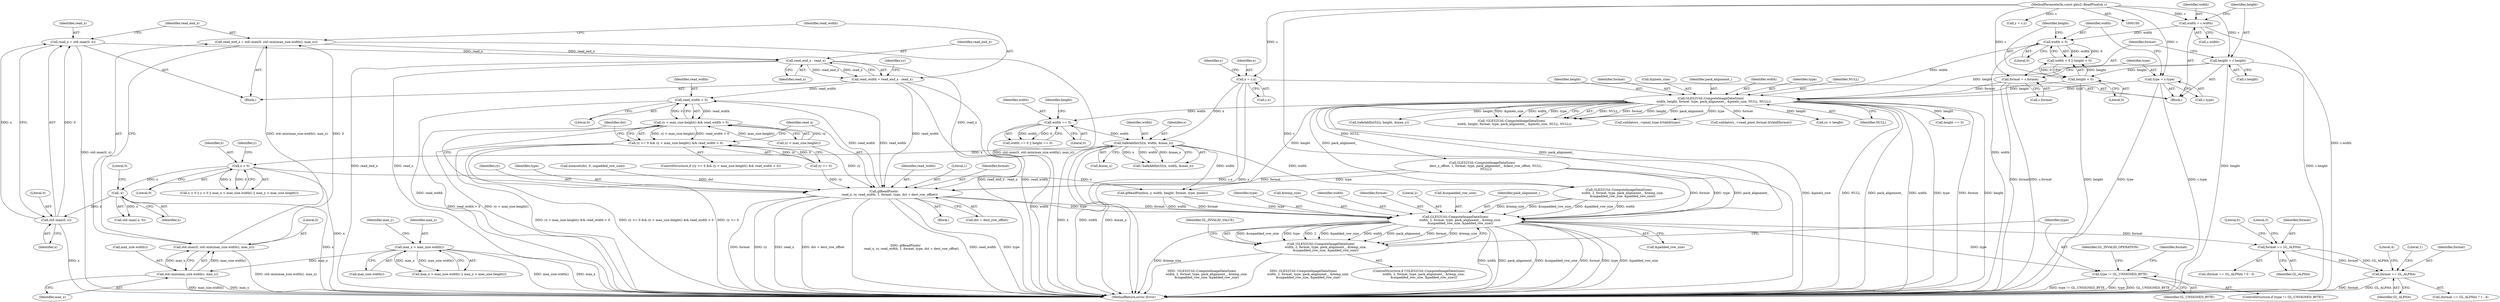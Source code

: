 digraph "0_Chrome_3aad1a37affb1ab70d1897f2b03eb8c077264984_0@API" {
"1000361" [label="(Call,read_end_x - read_x)"];
"1000351" [label="(Call,read_end_x = std::max(0, std::min(max_size.width(), max_x)))"];
"1000353" [label="(Call,std::max(0, std::min(max_size.width(), max_x)))"];
"1000355" [label="(Call,std::min(max_size.width(), max_x))"];
"1000280" [label="(Call,max_x > max_size.width())"];
"1000345" [label="(Call,read_x = std::max(0, x))"];
"1000347" [label="(Call,std::max(0, x))"];
"1000315" [label="(Call,-x)"];
"1000272" [label="(Call,x < 0)"];
"1000243" [label="(Call,SafeAddInt32(x, width, &max_x))"];
"1000105" [label="(Call,x = c.x)"];
"1000102" [label="(MethodParameterIn,const gles2::ReadPixels& c)"];
"1000225" [label="(Call,width == 0)"];
"1000159" [label="(Call,GLES2Util::ComputeImageDataSizes(\n      width, height, format, type, pack_alignment_, &pixels_size, NULL, NULL))"];
"1000142" [label="(Call,width < 0)"];
"1000117" [label="(Call,width = c.width)"];
"1000145" [label="(Call,height < 0)"];
"1000123" [label="(Call,height = c.height)"];
"1000129" [label="(Call,format = c.format)"];
"1000135" [label="(Call,type = c.type)"];
"1000359" [label="(Call,read_width = read_end_x - read_x)"];
"1000394" [label="(Call,read_width > 0)"];
"1000390" [label="(Call,ry < max_size.height() && read_width > 0)"];
"1000386" [label="(Call,ry >= 0 && ry < max_size.height() && read_width > 0)"];
"1000398" [label="(Call,glReadPixels(\n            read_x, ry, read_width, 1, format, type, dst + dest_row_offset))"];
"1000460" [label="(Call,GLES2Util::ComputeImageDataSizes(\n          width, 2, format, type, pack_alignment_, &temp_size,\n          &unpadded_row_size, &padded_row_size))"];
"1000459" [label="(Call,!GLES2Util::ComputeImageDataSizes(\n          width, 2, format, type, pack_alignment_, &temp_size,\n          &unpadded_row_size, &padded_row_size))"];
"1000480" [label="(Call,type != GL_UNSIGNED_BYTE)"];
"1000501" [label="(Call,format == GL_ALPHA)"];
"1000510" [label="(Call,format == GL_ALPHA)"];
"1000249" [label="(Call,SafeAddInt32(y, height, &max_y))"];
"1000482" [label="(Identifier,GL_UNSIGNED_BYTE)"];
"1000274" [label="(Literal,0)"];
"1000391" [label="(Call,ry < max_size.height())"];
"1000117" [label="(Call,width = c.width)"];
"1000401" [label="(Identifier,read_width)"];
"1000509" [label="(Call,(format == GL_ALPHA) ? 1 : 4)"];
"1000243" [label="(Call,SafeAddInt32(x, width, &max_x))"];
"1000464" [label="(Identifier,type)"];
"1000402" [label="(Literal,1)"];
"1000286" [label="(Block,)"];
"1000362" [label="(Identifier,read_end_x)"];
"1000363" [label="(Identifier,read_x)"];
"1000514" [label="(Literal,4)"];
"1000500" [label="(Call,(format == GL_ALPHA) ? 0 : 3)"];
"1000137" [label="(Call,c.type)"];
"1000131" [label="(Call,c.format)"];
"1000345" [label="(Call,read_x = std::max(0, x))"];
"1000485" [label="(Identifier,GL_INVALID_OPERATION)"];
"1000470" [label="(Call,&padded_row_size)"];
"1000505" [label="(Literal,3)"];
"1000352" [label="(Identifier,read_end_x)"];
"1000161" [label="(Identifier,height)"];
"1000158" [label="(Call,!GLES2Util::ComputeImageDataSizes(\n      width, height, format, type, pack_alignment_, &pixels_size, NULL, NULL))"];
"1000360" [label="(Identifier,read_width)"];
"1000403" [label="(Identifier,format)"];
"1000271" [label="(Call,x < 0 || y < 0 || max_x > max_size.width() || max_y > max_size.height())"];
"1000491" [label="(Identifier,format)"];
"1000103" [label="(Block,)"];
"1000162" [label="(Identifier,format)"];
"1000314" [label="(Call,std::max(-x, 0))"];
"1000361" [label="(Call,read_end_x - read_x)"];
"1000226" [label="(Identifier,width)"];
"1000466" [label="(Call,&temp_size)"];
"1000479" [label="(ControlStructure,if (type != GL_UNSIGNED_BYTE))"];
"1000277" [label="(Identifier,y)"];
"1000502" [label="(Identifier,format)"];
"1000504" [label="(Literal,0)"];
"1000125" [label="(Call,c.height)"];
"1000102" [label="(MethodParameterIn,const gles2::ReadPixels& c)"];
"1000513" [label="(Literal,1)"];
"1000359" [label="(Call,read_width = read_end_x - read_x)"];
"1000405" [label="(Call,dst + dest_row_offset)"];
"1000461" [label="(Identifier,width)"];
"1000136" [label="(Identifier,type)"];
"1000356" [label="(Call,max_size.width())"];
"1000144" [label="(Literal,0)"];
"1000354" [label="(Literal,0)"];
"1000413" [label="(Call,glReadPixels(x, y, width, height, format, type, pixels))"];
"1000118" [label="(Identifier,width)"];
"1000346" [label="(Identifier,read_x)"];
"1000147" [label="(Literal,0)"];
"1000459" [label="(Call,!GLES2Util::ComputeImageDataSizes(\n          width, 2, format, type, pack_alignment_, &temp_size,\n          &unpadded_row_size, &padded_row_size))"];
"1000112" [label="(Identifier,y)"];
"1000227" [label="(Literal,0)"];
"1000349" [label="(Identifier,x)"];
"1000159" [label="(Call,GLES2Util::ComputeImageDataSizes(\n      width, height, format, type, pack_alignment_, &pixels_size, NULL, NULL))"];
"1000246" [label="(Call,&max_x)"];
"1000165" [label="(Call,&pixels_size)"];
"1000224" [label="(Call,width == 0 || height == 0)"];
"1000481" [label="(Identifier,type)"];
"1000353" [label="(Call,std::max(0, std::min(max_size.width(), max_x)))"];
"1000280" [label="(Call,max_x > max_size.width())"];
"1000351" [label="(Call,read_end_x = std::max(0, std::min(max_size.width(), max_x)))"];
"1000357" [label="(Identifier,max_x)"];
"1000164" [label="(Identifier,pack_alignment_)"];
"1000160" [label="(Identifier,width)"];
"1000143" [label="(Identifier,width)"];
"1000386" [label="(Call,ry >= 0 && ry < max_size.height() && read_width > 0)"];
"1000474" [label="(Identifier,GL_INVALID_VALUE)"];
"1000105" [label="(Call,x = c.x)"];
"1000292" [label="(Call,GLES2Util::ComputeImageDataSizes(\n        width, 2, format, type, pack_alignment_, &temp_size,\n        &unpadded_row_size, &padded_row_size))"];
"1000130" [label="(Identifier,format)"];
"1000385" [label="(ControlStructure,if (ry >= 0 && ry < max_size.height() && read_width > 0))"];
"1000142" [label="(Call,width < 0)"];
"1000463" [label="(Identifier,format)"];
"1000395" [label="(Identifier,read_width)"];
"1000279" [label="(Call,max_x > max_size.width() || max_y > max_size.height())"];
"1000355" [label="(Call,std::min(max_size.width(), max_x))"];
"1000244" [label="(Identifier,x)"];
"1000106" [label="(Identifier,x)"];
"1000315" [label="(Call,-x)"];
"1000564" [label="(MethodReturn,error::Error)"];
"1000141" [label="(Call,width < 0 || height < 0)"];
"1000396" [label="(Literal,0)"];
"1000511" [label="(Identifier,format)"];
"1000387" [label="(Call,ry >= 0)"];
"1000129" [label="(Call,format = c.format)"];
"1000272" [label="(Call,x < 0)"];
"1000510" [label="(Call,format == GL_ALPHA)"];
"1000400" [label="(Identifier,ry)"];
"1000348" [label="(Literal,0)"];
"1000317" [label="(Literal,0)"];
"1000107" [label="(Call,c.x)"];
"1000214" [label="(Call,validators_->pixel_type.IsValid(type))"];
"1000501" [label="(Call,format == GL_ALPHA)"];
"1000203" [label="(Call,validators_->read_pixel_format.IsValid(format))"];
"1000316" [label="(Identifier,x)"];
"1000397" [label="(Block,)"];
"1000462" [label="(Literal,2)"];
"1000460" [label="(Call,GLES2Util::ComputeImageDataSizes(\n          width, 2, format, type, pack_alignment_, &temp_size,\n          &unpadded_row_size, &padded_row_size))"];
"1000146" [label="(Identifier,height)"];
"1000399" [label="(Identifier,read_x)"];
"1000468" [label="(Call,&unpadded_row_size)"];
"1000503" [label="(Identifier,GL_ALPHA)"];
"1000111" [label="(Call,y = c.y)"];
"1000394" [label="(Call,read_width > 0)"];
"1000145" [label="(Call,height < 0)"];
"1000163" [label="(Identifier,type)"];
"1000465" [label="(Identifier,pack_alignment_)"];
"1000242" [label="(Call,!SafeAddInt32(x, width, &max_x))"];
"1000347" [label="(Call,std::max(0, x))"];
"1000167" [label="(Identifier,NULL)"];
"1000225" [label="(Call,width == 0)"];
"1000369" [label="(Call,yy < height)"];
"1000119" [label="(Call,c.width)"];
"1000124" [label="(Identifier,height)"];
"1000284" [label="(Identifier,max_y)"];
"1000512" [label="(Identifier,GL_ALPHA)"];
"1000135" [label="(Call,type = c.type)"];
"1000480" [label="(Call,type != GL_UNSIGNED_BYTE)"];
"1000123" [label="(Call,height = c.height)"];
"1000398" [label="(Call,glReadPixels(\n            read_x, ry, read_width, 1, format, type, dst + dest_row_offset))"];
"1000168" [label="(Identifier,NULL)"];
"1000281" [label="(Identifier,max_x)"];
"1000390" [label="(Call,ry < max_size.height() && read_width > 0)"];
"1000367" [label="(Identifier,yy)"];
"1000282" [label="(Call,max_size.width())"];
"1000228" [label="(Call,height == 0)"];
"1000273" [label="(Identifier,x)"];
"1000458" [label="(ControlStructure,if (!GLES2Util::ComputeImageDataSizes(\n          width, 2, format, type, pack_alignment_, &temp_size,\n          &unpadded_row_size, &padded_row_size)))"];
"1000321" [label="(Call,GLES2Util::ComputeImageDataSizes(\n        dest_x_offset, 1, format, type, pack_alignment_, &dest_row_offset, NULL,\n        NULL))"];
"1000404" [label="(Identifier,type)"];
"1000245" [label="(Identifier,width)"];
"1000381" [label="(Call,memset(dst, 0, unpadded_row_size))"];
"1000409" [label="(Identifier,dst)"];
"1000229" [label="(Identifier,height)"];
"1000361" -> "1000359"  [label="AST: "];
"1000361" -> "1000363"  [label="CFG: "];
"1000362" -> "1000361"  [label="AST: "];
"1000363" -> "1000361"  [label="AST: "];
"1000359" -> "1000361"  [label="CFG: "];
"1000361" -> "1000564"  [label="DDG: read_end_x"];
"1000361" -> "1000564"  [label="DDG: read_x"];
"1000361" -> "1000359"  [label="DDG: read_end_x"];
"1000361" -> "1000359"  [label="DDG: read_x"];
"1000351" -> "1000361"  [label="DDG: read_end_x"];
"1000345" -> "1000361"  [label="DDG: read_x"];
"1000361" -> "1000398"  [label="DDG: read_x"];
"1000351" -> "1000286"  [label="AST: "];
"1000351" -> "1000353"  [label="CFG: "];
"1000352" -> "1000351"  [label="AST: "];
"1000353" -> "1000351"  [label="AST: "];
"1000360" -> "1000351"  [label="CFG: "];
"1000351" -> "1000564"  [label="DDG: std::max(0, std::min(max_size.width(), max_x))"];
"1000353" -> "1000351"  [label="DDG: 0"];
"1000353" -> "1000351"  [label="DDG: std::min(max_size.width(), max_x)"];
"1000353" -> "1000355"  [label="CFG: "];
"1000354" -> "1000353"  [label="AST: "];
"1000355" -> "1000353"  [label="AST: "];
"1000353" -> "1000564"  [label="DDG: std::min(max_size.width(), max_x)"];
"1000355" -> "1000353"  [label="DDG: max_size.width()"];
"1000355" -> "1000353"  [label="DDG: max_x"];
"1000355" -> "1000357"  [label="CFG: "];
"1000356" -> "1000355"  [label="AST: "];
"1000357" -> "1000355"  [label="AST: "];
"1000355" -> "1000564"  [label="DDG: max_size.width()"];
"1000355" -> "1000564"  [label="DDG: max_x"];
"1000280" -> "1000355"  [label="DDG: max_x"];
"1000280" -> "1000279"  [label="AST: "];
"1000280" -> "1000282"  [label="CFG: "];
"1000281" -> "1000280"  [label="AST: "];
"1000282" -> "1000280"  [label="AST: "];
"1000284" -> "1000280"  [label="CFG: "];
"1000279" -> "1000280"  [label="CFG: "];
"1000280" -> "1000564"  [label="DDG: max_size.width()"];
"1000280" -> "1000564"  [label="DDG: max_x"];
"1000280" -> "1000279"  [label="DDG: max_x"];
"1000280" -> "1000279"  [label="DDG: max_size.width()"];
"1000345" -> "1000286"  [label="AST: "];
"1000345" -> "1000347"  [label="CFG: "];
"1000346" -> "1000345"  [label="AST: "];
"1000347" -> "1000345"  [label="AST: "];
"1000352" -> "1000345"  [label="CFG: "];
"1000345" -> "1000564"  [label="DDG: std::max(0, x)"];
"1000347" -> "1000345"  [label="DDG: 0"];
"1000347" -> "1000345"  [label="DDG: x"];
"1000347" -> "1000349"  [label="CFG: "];
"1000348" -> "1000347"  [label="AST: "];
"1000349" -> "1000347"  [label="AST: "];
"1000347" -> "1000564"  [label="DDG: x"];
"1000315" -> "1000347"  [label="DDG: x"];
"1000315" -> "1000314"  [label="AST: "];
"1000315" -> "1000316"  [label="CFG: "];
"1000316" -> "1000315"  [label="AST: "];
"1000317" -> "1000315"  [label="CFG: "];
"1000315" -> "1000564"  [label="DDG: x"];
"1000315" -> "1000314"  [label="DDG: x"];
"1000272" -> "1000315"  [label="DDG: x"];
"1000272" -> "1000271"  [label="AST: "];
"1000272" -> "1000274"  [label="CFG: "];
"1000273" -> "1000272"  [label="AST: "];
"1000274" -> "1000272"  [label="AST: "];
"1000277" -> "1000272"  [label="CFG: "];
"1000271" -> "1000272"  [label="CFG: "];
"1000272" -> "1000564"  [label="DDG: x"];
"1000272" -> "1000271"  [label="DDG: x"];
"1000272" -> "1000271"  [label="DDG: 0"];
"1000243" -> "1000272"  [label="DDG: x"];
"1000272" -> "1000413"  [label="DDG: x"];
"1000243" -> "1000242"  [label="AST: "];
"1000243" -> "1000246"  [label="CFG: "];
"1000244" -> "1000243"  [label="AST: "];
"1000245" -> "1000243"  [label="AST: "];
"1000246" -> "1000243"  [label="AST: "];
"1000242" -> "1000243"  [label="CFG: "];
"1000243" -> "1000564"  [label="DDG: x"];
"1000243" -> "1000564"  [label="DDG: width"];
"1000243" -> "1000564"  [label="DDG: &max_x"];
"1000243" -> "1000242"  [label="DDG: x"];
"1000243" -> "1000242"  [label="DDG: width"];
"1000243" -> "1000242"  [label="DDG: &max_x"];
"1000105" -> "1000243"  [label="DDG: x"];
"1000225" -> "1000243"  [label="DDG: width"];
"1000243" -> "1000292"  [label="DDG: width"];
"1000243" -> "1000413"  [label="DDG: width"];
"1000105" -> "1000103"  [label="AST: "];
"1000105" -> "1000107"  [label="CFG: "];
"1000106" -> "1000105"  [label="AST: "];
"1000107" -> "1000105"  [label="AST: "];
"1000112" -> "1000105"  [label="CFG: "];
"1000105" -> "1000564"  [label="DDG: c.x"];
"1000105" -> "1000564"  [label="DDG: x"];
"1000102" -> "1000105"  [label="DDG: c"];
"1000102" -> "1000100"  [label="AST: "];
"1000102" -> "1000564"  [label="DDG: c"];
"1000102" -> "1000111"  [label="DDG: c"];
"1000102" -> "1000117"  [label="DDG: c"];
"1000102" -> "1000123"  [label="DDG: c"];
"1000102" -> "1000129"  [label="DDG: c"];
"1000102" -> "1000135"  [label="DDG: c"];
"1000225" -> "1000224"  [label="AST: "];
"1000225" -> "1000227"  [label="CFG: "];
"1000226" -> "1000225"  [label="AST: "];
"1000227" -> "1000225"  [label="AST: "];
"1000229" -> "1000225"  [label="CFG: "];
"1000224" -> "1000225"  [label="CFG: "];
"1000225" -> "1000564"  [label="DDG: width"];
"1000225" -> "1000224"  [label="DDG: width"];
"1000225" -> "1000224"  [label="DDG: 0"];
"1000159" -> "1000225"  [label="DDG: width"];
"1000159" -> "1000158"  [label="AST: "];
"1000159" -> "1000168"  [label="CFG: "];
"1000160" -> "1000159"  [label="AST: "];
"1000161" -> "1000159"  [label="AST: "];
"1000162" -> "1000159"  [label="AST: "];
"1000163" -> "1000159"  [label="AST: "];
"1000164" -> "1000159"  [label="AST: "];
"1000165" -> "1000159"  [label="AST: "];
"1000167" -> "1000159"  [label="AST: "];
"1000168" -> "1000159"  [label="AST: "];
"1000158" -> "1000159"  [label="CFG: "];
"1000159" -> "1000564"  [label="DDG: NULL"];
"1000159" -> "1000564"  [label="DDG: pack_alignment_"];
"1000159" -> "1000564"  [label="DDG: width"];
"1000159" -> "1000564"  [label="DDG: type"];
"1000159" -> "1000564"  [label="DDG: format"];
"1000159" -> "1000564"  [label="DDG: height"];
"1000159" -> "1000564"  [label="DDG: &pixels_size"];
"1000159" -> "1000158"  [label="DDG: NULL"];
"1000159" -> "1000158"  [label="DDG: format"];
"1000159" -> "1000158"  [label="DDG: height"];
"1000159" -> "1000158"  [label="DDG: pack_alignment_"];
"1000159" -> "1000158"  [label="DDG: &pixels_size"];
"1000159" -> "1000158"  [label="DDG: width"];
"1000159" -> "1000158"  [label="DDG: type"];
"1000142" -> "1000159"  [label="DDG: width"];
"1000145" -> "1000159"  [label="DDG: height"];
"1000123" -> "1000159"  [label="DDG: height"];
"1000129" -> "1000159"  [label="DDG: format"];
"1000135" -> "1000159"  [label="DDG: type"];
"1000159" -> "1000203"  [label="DDG: format"];
"1000159" -> "1000214"  [label="DDG: type"];
"1000159" -> "1000228"  [label="DDG: height"];
"1000159" -> "1000249"  [label="DDG: height"];
"1000159" -> "1000292"  [label="DDG: pack_alignment_"];
"1000159" -> "1000321"  [label="DDG: NULL"];
"1000159" -> "1000369"  [label="DDG: height"];
"1000159" -> "1000413"  [label="DDG: height"];
"1000159" -> "1000460"  [label="DDG: pack_alignment_"];
"1000142" -> "1000141"  [label="AST: "];
"1000142" -> "1000144"  [label="CFG: "];
"1000143" -> "1000142"  [label="AST: "];
"1000144" -> "1000142"  [label="AST: "];
"1000146" -> "1000142"  [label="CFG: "];
"1000141" -> "1000142"  [label="CFG: "];
"1000142" -> "1000564"  [label="DDG: width"];
"1000142" -> "1000141"  [label="DDG: width"];
"1000142" -> "1000141"  [label="DDG: 0"];
"1000117" -> "1000142"  [label="DDG: width"];
"1000117" -> "1000103"  [label="AST: "];
"1000117" -> "1000119"  [label="CFG: "];
"1000118" -> "1000117"  [label="AST: "];
"1000119" -> "1000117"  [label="AST: "];
"1000124" -> "1000117"  [label="CFG: "];
"1000117" -> "1000564"  [label="DDG: c.width"];
"1000145" -> "1000141"  [label="AST: "];
"1000145" -> "1000147"  [label="CFG: "];
"1000146" -> "1000145"  [label="AST: "];
"1000147" -> "1000145"  [label="AST: "];
"1000141" -> "1000145"  [label="CFG: "];
"1000145" -> "1000564"  [label="DDG: height"];
"1000145" -> "1000141"  [label="DDG: height"];
"1000145" -> "1000141"  [label="DDG: 0"];
"1000123" -> "1000145"  [label="DDG: height"];
"1000123" -> "1000103"  [label="AST: "];
"1000123" -> "1000125"  [label="CFG: "];
"1000124" -> "1000123"  [label="AST: "];
"1000125" -> "1000123"  [label="AST: "];
"1000130" -> "1000123"  [label="CFG: "];
"1000123" -> "1000564"  [label="DDG: c.height"];
"1000123" -> "1000564"  [label="DDG: height"];
"1000129" -> "1000103"  [label="AST: "];
"1000129" -> "1000131"  [label="CFG: "];
"1000130" -> "1000129"  [label="AST: "];
"1000131" -> "1000129"  [label="AST: "];
"1000136" -> "1000129"  [label="CFG: "];
"1000129" -> "1000564"  [label="DDG: format"];
"1000129" -> "1000564"  [label="DDG: c.format"];
"1000135" -> "1000103"  [label="AST: "];
"1000135" -> "1000137"  [label="CFG: "];
"1000136" -> "1000135"  [label="AST: "];
"1000137" -> "1000135"  [label="AST: "];
"1000143" -> "1000135"  [label="CFG: "];
"1000135" -> "1000564"  [label="DDG: type"];
"1000135" -> "1000564"  [label="DDG: c.type"];
"1000359" -> "1000286"  [label="AST: "];
"1000360" -> "1000359"  [label="AST: "];
"1000367" -> "1000359"  [label="CFG: "];
"1000359" -> "1000564"  [label="DDG: read_end_x - read_x"];
"1000359" -> "1000564"  [label="DDG: read_width"];
"1000359" -> "1000394"  [label="DDG: read_width"];
"1000359" -> "1000398"  [label="DDG: read_width"];
"1000394" -> "1000390"  [label="AST: "];
"1000394" -> "1000396"  [label="CFG: "];
"1000395" -> "1000394"  [label="AST: "];
"1000396" -> "1000394"  [label="AST: "];
"1000390" -> "1000394"  [label="CFG: "];
"1000394" -> "1000564"  [label="DDG: read_width"];
"1000394" -> "1000390"  [label="DDG: read_width"];
"1000394" -> "1000390"  [label="DDG: 0"];
"1000398" -> "1000394"  [label="DDG: read_width"];
"1000394" -> "1000398"  [label="DDG: read_width"];
"1000390" -> "1000386"  [label="AST: "];
"1000390" -> "1000391"  [label="CFG: "];
"1000391" -> "1000390"  [label="AST: "];
"1000386" -> "1000390"  [label="CFG: "];
"1000390" -> "1000564"  [label="DDG: read_width > 0"];
"1000390" -> "1000564"  [label="DDG: ry < max_size.height()"];
"1000390" -> "1000386"  [label="DDG: ry < max_size.height()"];
"1000390" -> "1000386"  [label="DDG: read_width > 0"];
"1000391" -> "1000390"  [label="DDG: ry"];
"1000391" -> "1000390"  [label="DDG: max_size.height()"];
"1000386" -> "1000385"  [label="AST: "];
"1000386" -> "1000387"  [label="CFG: "];
"1000387" -> "1000386"  [label="AST: "];
"1000399" -> "1000386"  [label="CFG: "];
"1000409" -> "1000386"  [label="CFG: "];
"1000386" -> "1000564"  [label="DDG: ry >= 0"];
"1000386" -> "1000564"  [label="DDG: ry < max_size.height() && read_width > 0"];
"1000386" -> "1000564"  [label="DDG: ry >= 0 && ry < max_size.height() && read_width > 0"];
"1000387" -> "1000386"  [label="DDG: ry"];
"1000387" -> "1000386"  [label="DDG: 0"];
"1000398" -> "1000397"  [label="AST: "];
"1000398" -> "1000405"  [label="CFG: "];
"1000399" -> "1000398"  [label="AST: "];
"1000400" -> "1000398"  [label="AST: "];
"1000401" -> "1000398"  [label="AST: "];
"1000402" -> "1000398"  [label="AST: "];
"1000403" -> "1000398"  [label="AST: "];
"1000404" -> "1000398"  [label="AST: "];
"1000405" -> "1000398"  [label="AST: "];
"1000409" -> "1000398"  [label="CFG: "];
"1000398" -> "1000564"  [label="DDG: dst + dest_row_offset"];
"1000398" -> "1000564"  [label="DDG: glReadPixels(\n            read_x, ry, read_width, 1, format, type, dst + dest_row_offset)"];
"1000398" -> "1000564"  [label="DDG: read_width"];
"1000398" -> "1000564"  [label="DDG: type"];
"1000398" -> "1000564"  [label="DDG: format"];
"1000398" -> "1000564"  [label="DDG: ry"];
"1000398" -> "1000564"  [label="DDG: read_x"];
"1000391" -> "1000398"  [label="DDG: ry"];
"1000387" -> "1000398"  [label="DDG: ry"];
"1000321" -> "1000398"  [label="DDG: format"];
"1000321" -> "1000398"  [label="DDG: type"];
"1000381" -> "1000398"  [label="DDG: dst"];
"1000398" -> "1000460"  [label="DDG: format"];
"1000398" -> "1000460"  [label="DDG: type"];
"1000460" -> "1000459"  [label="AST: "];
"1000460" -> "1000470"  [label="CFG: "];
"1000461" -> "1000460"  [label="AST: "];
"1000462" -> "1000460"  [label="AST: "];
"1000463" -> "1000460"  [label="AST: "];
"1000464" -> "1000460"  [label="AST: "];
"1000465" -> "1000460"  [label="AST: "];
"1000466" -> "1000460"  [label="AST: "];
"1000468" -> "1000460"  [label="AST: "];
"1000470" -> "1000460"  [label="AST: "];
"1000459" -> "1000460"  [label="CFG: "];
"1000460" -> "1000564"  [label="DDG: width"];
"1000460" -> "1000564"  [label="DDG: pack_alignment_"];
"1000460" -> "1000564"  [label="DDG: &unpadded_row_size"];
"1000460" -> "1000564"  [label="DDG: format"];
"1000460" -> "1000564"  [label="DDG: type"];
"1000460" -> "1000564"  [label="DDG: &padded_row_size"];
"1000460" -> "1000564"  [label="DDG: &temp_size"];
"1000460" -> "1000459"  [label="DDG: &unpadded_row_size"];
"1000460" -> "1000459"  [label="DDG: type"];
"1000460" -> "1000459"  [label="DDG: 2"];
"1000460" -> "1000459"  [label="DDG: &padded_row_size"];
"1000460" -> "1000459"  [label="DDG: width"];
"1000460" -> "1000459"  [label="DDG: pack_alignment_"];
"1000460" -> "1000459"  [label="DDG: format"];
"1000460" -> "1000459"  [label="DDG: &temp_size"];
"1000292" -> "1000460"  [label="DDG: width"];
"1000292" -> "1000460"  [label="DDG: &temp_size"];
"1000292" -> "1000460"  [label="DDG: &unpadded_row_size"];
"1000292" -> "1000460"  [label="DDG: &padded_row_size"];
"1000413" -> "1000460"  [label="DDG: width"];
"1000413" -> "1000460"  [label="DDG: format"];
"1000413" -> "1000460"  [label="DDG: type"];
"1000321" -> "1000460"  [label="DDG: format"];
"1000321" -> "1000460"  [label="DDG: type"];
"1000321" -> "1000460"  [label="DDG: pack_alignment_"];
"1000460" -> "1000480"  [label="DDG: type"];
"1000460" -> "1000501"  [label="DDG: format"];
"1000459" -> "1000458"  [label="AST: "];
"1000474" -> "1000459"  [label="CFG: "];
"1000481" -> "1000459"  [label="CFG: "];
"1000459" -> "1000564"  [label="DDG: GLES2Util::ComputeImageDataSizes(\n          width, 2, format, type, pack_alignment_, &temp_size,\n          &unpadded_row_size, &padded_row_size)"];
"1000459" -> "1000564"  [label="DDG: !GLES2Util::ComputeImageDataSizes(\n          width, 2, format, type, pack_alignment_, &temp_size,\n          &unpadded_row_size, &padded_row_size)"];
"1000480" -> "1000479"  [label="AST: "];
"1000480" -> "1000482"  [label="CFG: "];
"1000481" -> "1000480"  [label="AST: "];
"1000482" -> "1000480"  [label="AST: "];
"1000485" -> "1000480"  [label="CFG: "];
"1000491" -> "1000480"  [label="CFG: "];
"1000480" -> "1000564"  [label="DDG: type != GL_UNSIGNED_BYTE"];
"1000480" -> "1000564"  [label="DDG: type"];
"1000480" -> "1000564"  [label="DDG: GL_UNSIGNED_BYTE"];
"1000501" -> "1000500"  [label="AST: "];
"1000501" -> "1000503"  [label="CFG: "];
"1000502" -> "1000501"  [label="AST: "];
"1000503" -> "1000501"  [label="AST: "];
"1000504" -> "1000501"  [label="CFG: "];
"1000505" -> "1000501"  [label="CFG: "];
"1000501" -> "1000510"  [label="DDG: format"];
"1000501" -> "1000510"  [label="DDG: GL_ALPHA"];
"1000510" -> "1000509"  [label="AST: "];
"1000510" -> "1000512"  [label="CFG: "];
"1000511" -> "1000510"  [label="AST: "];
"1000512" -> "1000510"  [label="AST: "];
"1000513" -> "1000510"  [label="CFG: "];
"1000514" -> "1000510"  [label="CFG: "];
"1000510" -> "1000564"  [label="DDG: format"];
"1000510" -> "1000564"  [label="DDG: GL_ALPHA"];
}
